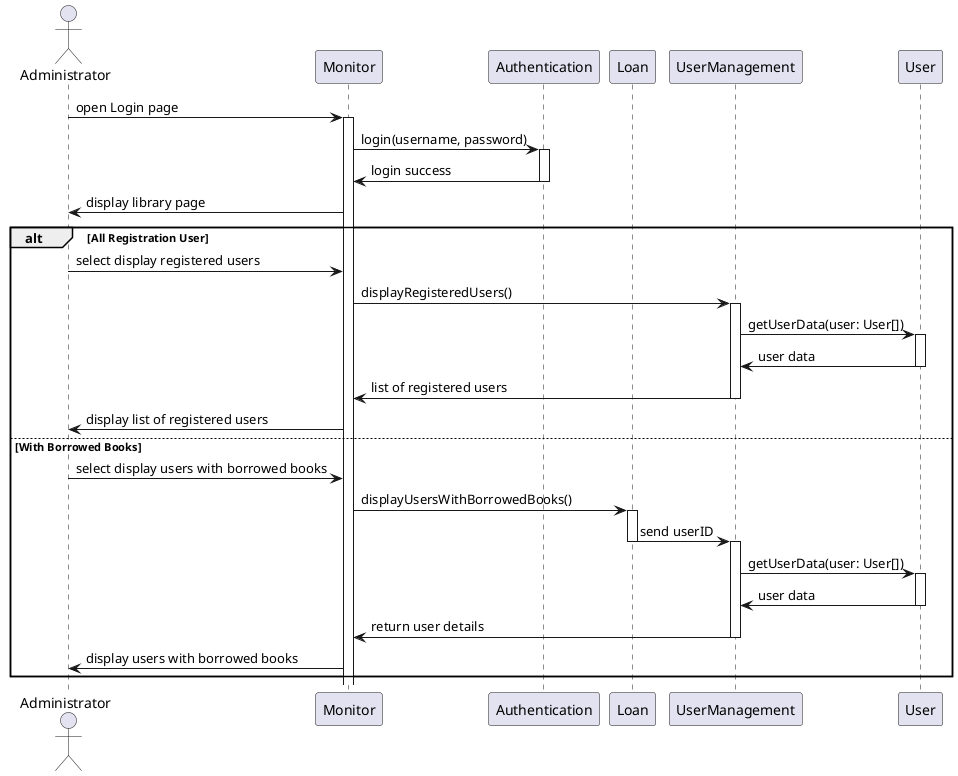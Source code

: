 @startuml
actor Administrator
participant Monitor
participant Authentication
participant Loan
participant UserManagement
participant User


Administrator -> Monitor: open Login page
activate Monitor
Monitor -> Authentication: login(username, password)
activate Authentication
Authentication -> Monitor: login success
deactivate Authentication
Monitor -> Administrator: display library page



alt All Registration User
    Administrator -> Monitor: select display registered users
    Monitor -> UserManagement: displayRegisteredUsers()
    activate UserManagement

    UserManagement -> User: getUserData(user: User[])
    activate User
    User -> UserManagement: user data
    deactivate User
    UserManagement -> Monitor: list of registered users
    deactivate UserManagement
    Monitor -> Administrator: display list of registered users
else With Borrowed Books
    Administrator -> Monitor: select display users with borrowed books
    Monitor -> Loan: displayUsersWithBorrowedBooks()
    activate Loan
    Loan -> UserManagement: send userID
    deactivate Loan
    activate UserManagement

    UserManagement -> User: getUserData(user: User[])
    activate User
    User -> UserManagement: user data
    deactivate User
    UserManagement -> Monitor: return user details
    deactivate UserManagement

    Monitor -> Administrator: display users with borrowed books
end
@enduml

